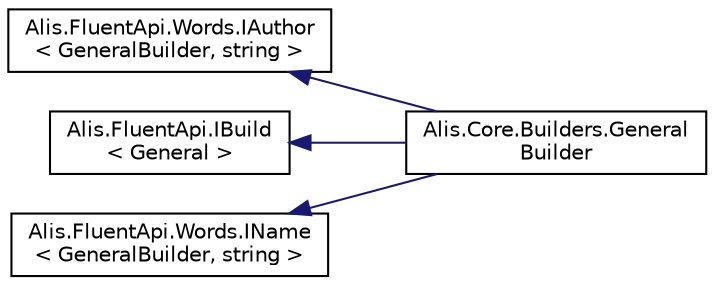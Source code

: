 digraph "Graphical Class Hierarchy"
{
 // LATEX_PDF_SIZE
  edge [fontname="Helvetica",fontsize="10",labelfontname="Helvetica",labelfontsize="10"];
  node [fontname="Helvetica",fontsize="10",shape=record];
  rankdir="LR";
  Node445 [label="Alis.FluentApi.Words.IAuthor\l\< GeneralBuilder, string \>",height=0.2,width=0.4,color="black", fillcolor="white", style="filled",URL="$interface_alis_1_1_fluent_api_1_1_words_1_1_i_author.html",tooltip=" "];
  Node445 -> Node1 [dir="back",color="midnightblue",fontsize="10",style="solid",fontname="Helvetica"];
  Node1 [label="Alis.Core.Builders.General\lBuilder",height=0.2,width=0.4,color="black", fillcolor="white", style="filled",URL="$class_alis_1_1_core_1_1_builders_1_1_general_builder.html",tooltip="Define a builder."];
  Node435 [label="Alis.FluentApi.IBuild\l\< General \>",height=0.2,width=0.4,color="black", fillcolor="white", style="filled",URL="$interface_alis_1_1_fluent_api_1_1_i_build.html",tooltip=" "];
  Node435 -> Node1 [dir="back",color="midnightblue",fontsize="10",style="solid",fontname="Helvetica"];
  Node0 [label="Alis.FluentApi.Words.IName\l\< GeneralBuilder, string \>",height=0.2,width=0.4,color="black", fillcolor="white", style="filled",URL="$interface_alis_1_1_fluent_api_1_1_words_1_1_i_name.html",tooltip=" "];
  Node0 -> Node1 [dir="back",color="midnightblue",fontsize="10",style="solid",fontname="Helvetica"];
}

